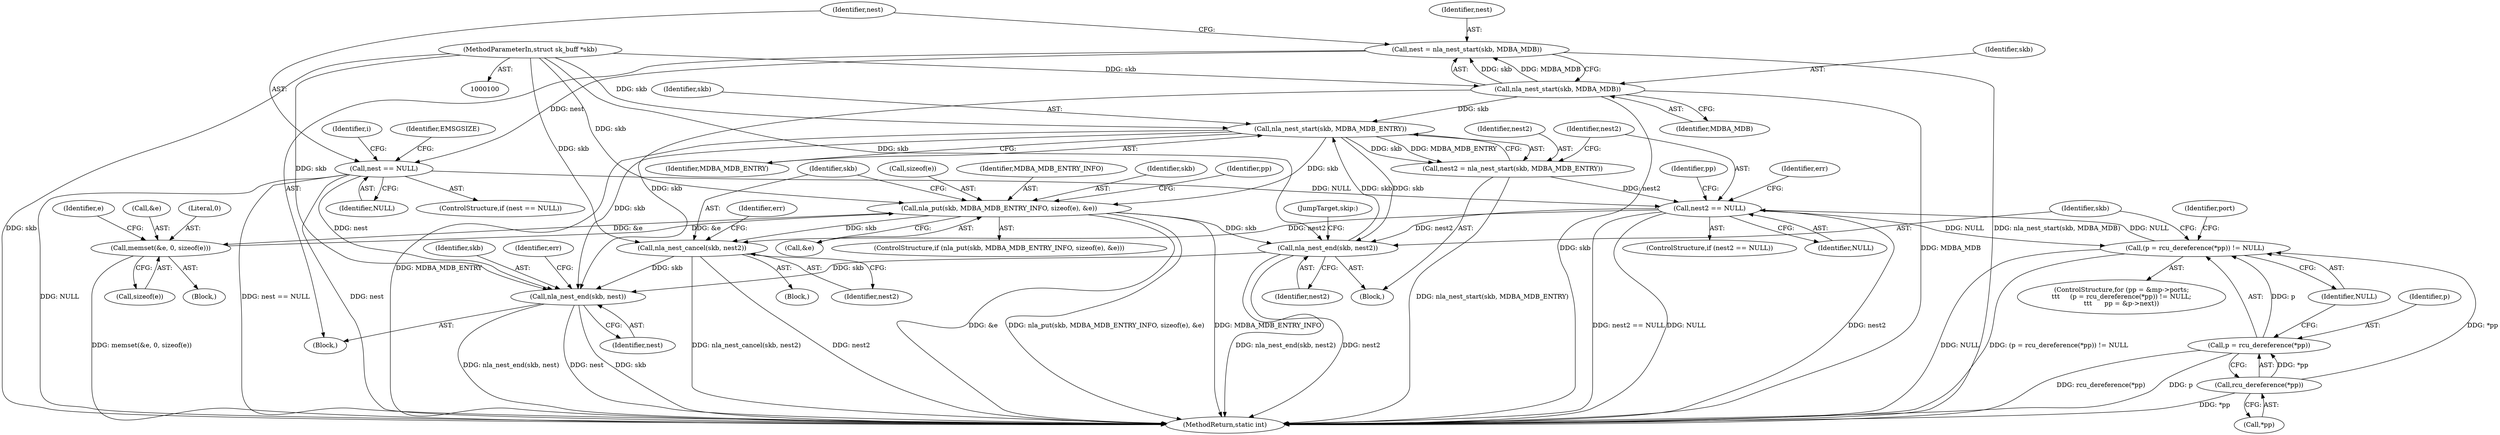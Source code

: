 digraph "0_linux_c085c49920b2f900ba716b4ca1c1a55ece9872cc_0@pointer" {
"1000338" [label="(Call,nla_nest_end(skb, nest))"];
"1000183" [label="(Call,nla_nest_start(skb, MDBA_MDB_ENTRY))"];
"1000149" [label="(Call,nla_nest_start(skb, MDBA_MDB))"];
"1000101" [label="(MethodParameterIn,struct sk_buff *skb)"];
"1000324" [label="(Call,nla_nest_end(skb, nest2))"];
"1000308" [label="(Call,nla_put(skb, MDBA_MDB_ENTRY_INFO, sizeof(e), &e))"];
"1000226" [label="(Call,memset(&e, 0, sizeof(e)))"];
"1000187" [label="(Call,nest2 == NULL)"];
"1000181" [label="(Call,nest2 = nla_nest_start(skb, MDBA_MDB_ENTRY))"];
"1000203" [label="(Call,(p = rcu_dereference(*pp)) != NULL)"];
"1000204" [label="(Call,p = rcu_dereference(*pp))"];
"1000206" [label="(Call,rcu_dereference(*pp))"];
"1000153" [label="(Call,nest == NULL)"];
"1000147" [label="(Call,nest = nla_nest_start(skb, MDBA_MDB))"];
"1000316" [label="(Call,nla_nest_cancel(skb, nest2))"];
"1000327" [label="(JumpTarget,skip:)"];
"1000175" [label="(Block,)"];
"1000226" [label="(Call,memset(&e, 0, sizeof(e)))"];
"1000154" [label="(Identifier,nest)"];
"1000320" [label="(Identifier,err)"];
"1000101" [label="(MethodParameterIn,struct sk_buff *skb)"];
"1000183" [label="(Call,nla_nest_start(skb, MDBA_MDB_ENTRY))"];
"1000315" [label="(Block,)"];
"1000153" [label="(Call,nest == NULL)"];
"1000316" [label="(Call,nla_nest_cancel(skb, nest2))"];
"1000227" [label="(Call,&e)"];
"1000155" [label="(Identifier,NULL)"];
"1000186" [label="(ControlStructure,if (nest2 == NULL))"];
"1000325" [label="(Identifier,skb)"];
"1000203" [label="(Call,(p = rcu_dereference(*pp)) != NULL)"];
"1000161" [label="(Identifier,i)"];
"1000150" [label="(Identifier,skb)"];
"1000308" [label="(Call,nla_put(skb, MDBA_MDB_ENTRY_INFO, sizeof(e), &e))"];
"1000151" [label="(Identifier,MDBA_MDB)"];
"1000317" [label="(Identifier,skb)"];
"1000206" [label="(Call,rcu_dereference(*pp))"];
"1000192" [label="(Identifier,err)"];
"1000147" [label="(Call,nest = nla_nest_start(skb, MDBA_MDB))"];
"1000311" [label="(Call,sizeof(e))"];
"1000209" [label="(Identifier,NULL)"];
"1000310" [label="(Identifier,MDBA_MDB_ENTRY_INFO)"];
"1000185" [label="(Identifier,MDBA_MDB_ENTRY)"];
"1000198" [label="(Identifier,pp)"];
"1000229" [label="(Literal,0)"];
"1000309" [label="(Identifier,skb)"];
"1000230" [label="(Call,sizeof(e))"];
"1000211" [label="(Identifier,pp)"];
"1000313" [label="(Call,&e)"];
"1000340" [label="(Identifier,nest)"];
"1000339" [label="(Identifier,skb)"];
"1000342" [label="(Identifier,err)"];
"1000149" [label="(Call,nla_nest_start(skb, MDBA_MDB))"];
"1000104" [label="(Block,)"];
"1000184" [label="(Identifier,skb)"];
"1000187" [label="(Call,nest2 == NULL)"];
"1000326" [label="(Identifier,nest2)"];
"1000189" [label="(Identifier,NULL)"];
"1000324" [label="(Call,nla_nest_end(skb, nest2))"];
"1000207" [label="(Call,*pp)"];
"1000196" [label="(ControlStructure,for (pp = &mp->ports;\n\t\t\t     (p = rcu_dereference(*pp)) != NULL;\n\t\t\t      pp = &p->next))"];
"1000152" [label="(ControlStructure,if (nest == NULL))"];
"1000158" [label="(Identifier,EMSGSIZE)"];
"1000318" [label="(Identifier,nest2)"];
"1000204" [label="(Call,p = rcu_dereference(*pp))"];
"1000307" [label="(ControlStructure,if (nla_put(skb, MDBA_MDB_ENTRY_INFO, sizeof(e), &e)))"];
"1000234" [label="(Identifier,e)"];
"1000148" [label="(Identifier,nest)"];
"1000224" [label="(Block,)"];
"1000188" [label="(Identifier,nest2)"];
"1000338" [label="(Call,nla_nest_end(skb, nest))"];
"1000343" [label="(MethodReturn,static int)"];
"1000181" [label="(Call,nest2 = nla_nest_start(skb, MDBA_MDB_ENTRY))"];
"1000218" [label="(Identifier,port)"];
"1000182" [label="(Identifier,nest2)"];
"1000205" [label="(Identifier,p)"];
"1000338" -> "1000104"  [label="AST: "];
"1000338" -> "1000340"  [label="CFG: "];
"1000339" -> "1000338"  [label="AST: "];
"1000340" -> "1000338"  [label="AST: "];
"1000342" -> "1000338"  [label="CFG: "];
"1000338" -> "1000343"  [label="DDG: skb"];
"1000338" -> "1000343"  [label="DDG: nla_nest_end(skb, nest)"];
"1000338" -> "1000343"  [label="DDG: nest"];
"1000183" -> "1000338"  [label="DDG: skb"];
"1000149" -> "1000338"  [label="DDG: skb"];
"1000316" -> "1000338"  [label="DDG: skb"];
"1000324" -> "1000338"  [label="DDG: skb"];
"1000101" -> "1000338"  [label="DDG: skb"];
"1000153" -> "1000338"  [label="DDG: nest"];
"1000183" -> "1000181"  [label="AST: "];
"1000183" -> "1000185"  [label="CFG: "];
"1000184" -> "1000183"  [label="AST: "];
"1000185" -> "1000183"  [label="AST: "];
"1000181" -> "1000183"  [label="CFG: "];
"1000183" -> "1000343"  [label="DDG: MDBA_MDB_ENTRY"];
"1000183" -> "1000181"  [label="DDG: skb"];
"1000183" -> "1000181"  [label="DDG: MDBA_MDB_ENTRY"];
"1000149" -> "1000183"  [label="DDG: skb"];
"1000324" -> "1000183"  [label="DDG: skb"];
"1000101" -> "1000183"  [label="DDG: skb"];
"1000183" -> "1000308"  [label="DDG: skb"];
"1000183" -> "1000324"  [label="DDG: skb"];
"1000149" -> "1000147"  [label="AST: "];
"1000149" -> "1000151"  [label="CFG: "];
"1000150" -> "1000149"  [label="AST: "];
"1000151" -> "1000149"  [label="AST: "];
"1000147" -> "1000149"  [label="CFG: "];
"1000149" -> "1000343"  [label="DDG: MDBA_MDB"];
"1000149" -> "1000343"  [label="DDG: skb"];
"1000149" -> "1000147"  [label="DDG: skb"];
"1000149" -> "1000147"  [label="DDG: MDBA_MDB"];
"1000101" -> "1000149"  [label="DDG: skb"];
"1000101" -> "1000100"  [label="AST: "];
"1000101" -> "1000343"  [label="DDG: skb"];
"1000101" -> "1000308"  [label="DDG: skb"];
"1000101" -> "1000316"  [label="DDG: skb"];
"1000101" -> "1000324"  [label="DDG: skb"];
"1000324" -> "1000175"  [label="AST: "];
"1000324" -> "1000326"  [label="CFG: "];
"1000325" -> "1000324"  [label="AST: "];
"1000326" -> "1000324"  [label="AST: "];
"1000327" -> "1000324"  [label="CFG: "];
"1000324" -> "1000343"  [label="DDG: nest2"];
"1000324" -> "1000343"  [label="DDG: nla_nest_end(skb, nest2)"];
"1000308" -> "1000324"  [label="DDG: skb"];
"1000187" -> "1000324"  [label="DDG: nest2"];
"1000308" -> "1000307"  [label="AST: "];
"1000308" -> "1000313"  [label="CFG: "];
"1000309" -> "1000308"  [label="AST: "];
"1000310" -> "1000308"  [label="AST: "];
"1000311" -> "1000308"  [label="AST: "];
"1000313" -> "1000308"  [label="AST: "];
"1000317" -> "1000308"  [label="CFG: "];
"1000211" -> "1000308"  [label="CFG: "];
"1000308" -> "1000343"  [label="DDG: MDBA_MDB_ENTRY_INFO"];
"1000308" -> "1000343"  [label="DDG: &e"];
"1000308" -> "1000343"  [label="DDG: nla_put(skb, MDBA_MDB_ENTRY_INFO, sizeof(e), &e)"];
"1000308" -> "1000226"  [label="DDG: &e"];
"1000226" -> "1000308"  [label="DDG: &e"];
"1000308" -> "1000316"  [label="DDG: skb"];
"1000226" -> "1000224"  [label="AST: "];
"1000226" -> "1000230"  [label="CFG: "];
"1000227" -> "1000226"  [label="AST: "];
"1000229" -> "1000226"  [label="AST: "];
"1000230" -> "1000226"  [label="AST: "];
"1000234" -> "1000226"  [label="CFG: "];
"1000226" -> "1000343"  [label="DDG: memset(&e, 0, sizeof(e))"];
"1000187" -> "1000186"  [label="AST: "];
"1000187" -> "1000189"  [label="CFG: "];
"1000188" -> "1000187"  [label="AST: "];
"1000189" -> "1000187"  [label="AST: "];
"1000192" -> "1000187"  [label="CFG: "];
"1000198" -> "1000187"  [label="CFG: "];
"1000187" -> "1000343"  [label="DDG: nest2"];
"1000187" -> "1000343"  [label="DDG: nest2 == NULL"];
"1000187" -> "1000343"  [label="DDG: NULL"];
"1000181" -> "1000187"  [label="DDG: nest2"];
"1000203" -> "1000187"  [label="DDG: NULL"];
"1000153" -> "1000187"  [label="DDG: NULL"];
"1000187" -> "1000203"  [label="DDG: NULL"];
"1000187" -> "1000316"  [label="DDG: nest2"];
"1000181" -> "1000175"  [label="AST: "];
"1000182" -> "1000181"  [label="AST: "];
"1000188" -> "1000181"  [label="CFG: "];
"1000181" -> "1000343"  [label="DDG: nla_nest_start(skb, MDBA_MDB_ENTRY)"];
"1000203" -> "1000196"  [label="AST: "];
"1000203" -> "1000209"  [label="CFG: "];
"1000204" -> "1000203"  [label="AST: "];
"1000209" -> "1000203"  [label="AST: "];
"1000218" -> "1000203"  [label="CFG: "];
"1000325" -> "1000203"  [label="CFG: "];
"1000203" -> "1000343"  [label="DDG: NULL"];
"1000203" -> "1000343"  [label="DDG: (p = rcu_dereference(*pp)) != NULL"];
"1000204" -> "1000203"  [label="DDG: p"];
"1000206" -> "1000203"  [label="DDG: *pp"];
"1000204" -> "1000206"  [label="CFG: "];
"1000205" -> "1000204"  [label="AST: "];
"1000206" -> "1000204"  [label="AST: "];
"1000209" -> "1000204"  [label="CFG: "];
"1000204" -> "1000343"  [label="DDG: rcu_dereference(*pp)"];
"1000204" -> "1000343"  [label="DDG: p"];
"1000206" -> "1000204"  [label="DDG: *pp"];
"1000206" -> "1000207"  [label="CFG: "];
"1000207" -> "1000206"  [label="AST: "];
"1000206" -> "1000343"  [label="DDG: *pp"];
"1000153" -> "1000152"  [label="AST: "];
"1000153" -> "1000155"  [label="CFG: "];
"1000154" -> "1000153"  [label="AST: "];
"1000155" -> "1000153"  [label="AST: "];
"1000158" -> "1000153"  [label="CFG: "];
"1000161" -> "1000153"  [label="CFG: "];
"1000153" -> "1000343"  [label="DDG: NULL"];
"1000153" -> "1000343"  [label="DDG: nest == NULL"];
"1000153" -> "1000343"  [label="DDG: nest"];
"1000147" -> "1000153"  [label="DDG: nest"];
"1000147" -> "1000104"  [label="AST: "];
"1000148" -> "1000147"  [label="AST: "];
"1000154" -> "1000147"  [label="CFG: "];
"1000147" -> "1000343"  [label="DDG: nla_nest_start(skb, MDBA_MDB)"];
"1000316" -> "1000315"  [label="AST: "];
"1000316" -> "1000318"  [label="CFG: "];
"1000317" -> "1000316"  [label="AST: "];
"1000318" -> "1000316"  [label="AST: "];
"1000320" -> "1000316"  [label="CFG: "];
"1000316" -> "1000343"  [label="DDG: nest2"];
"1000316" -> "1000343"  [label="DDG: nla_nest_cancel(skb, nest2)"];
}
